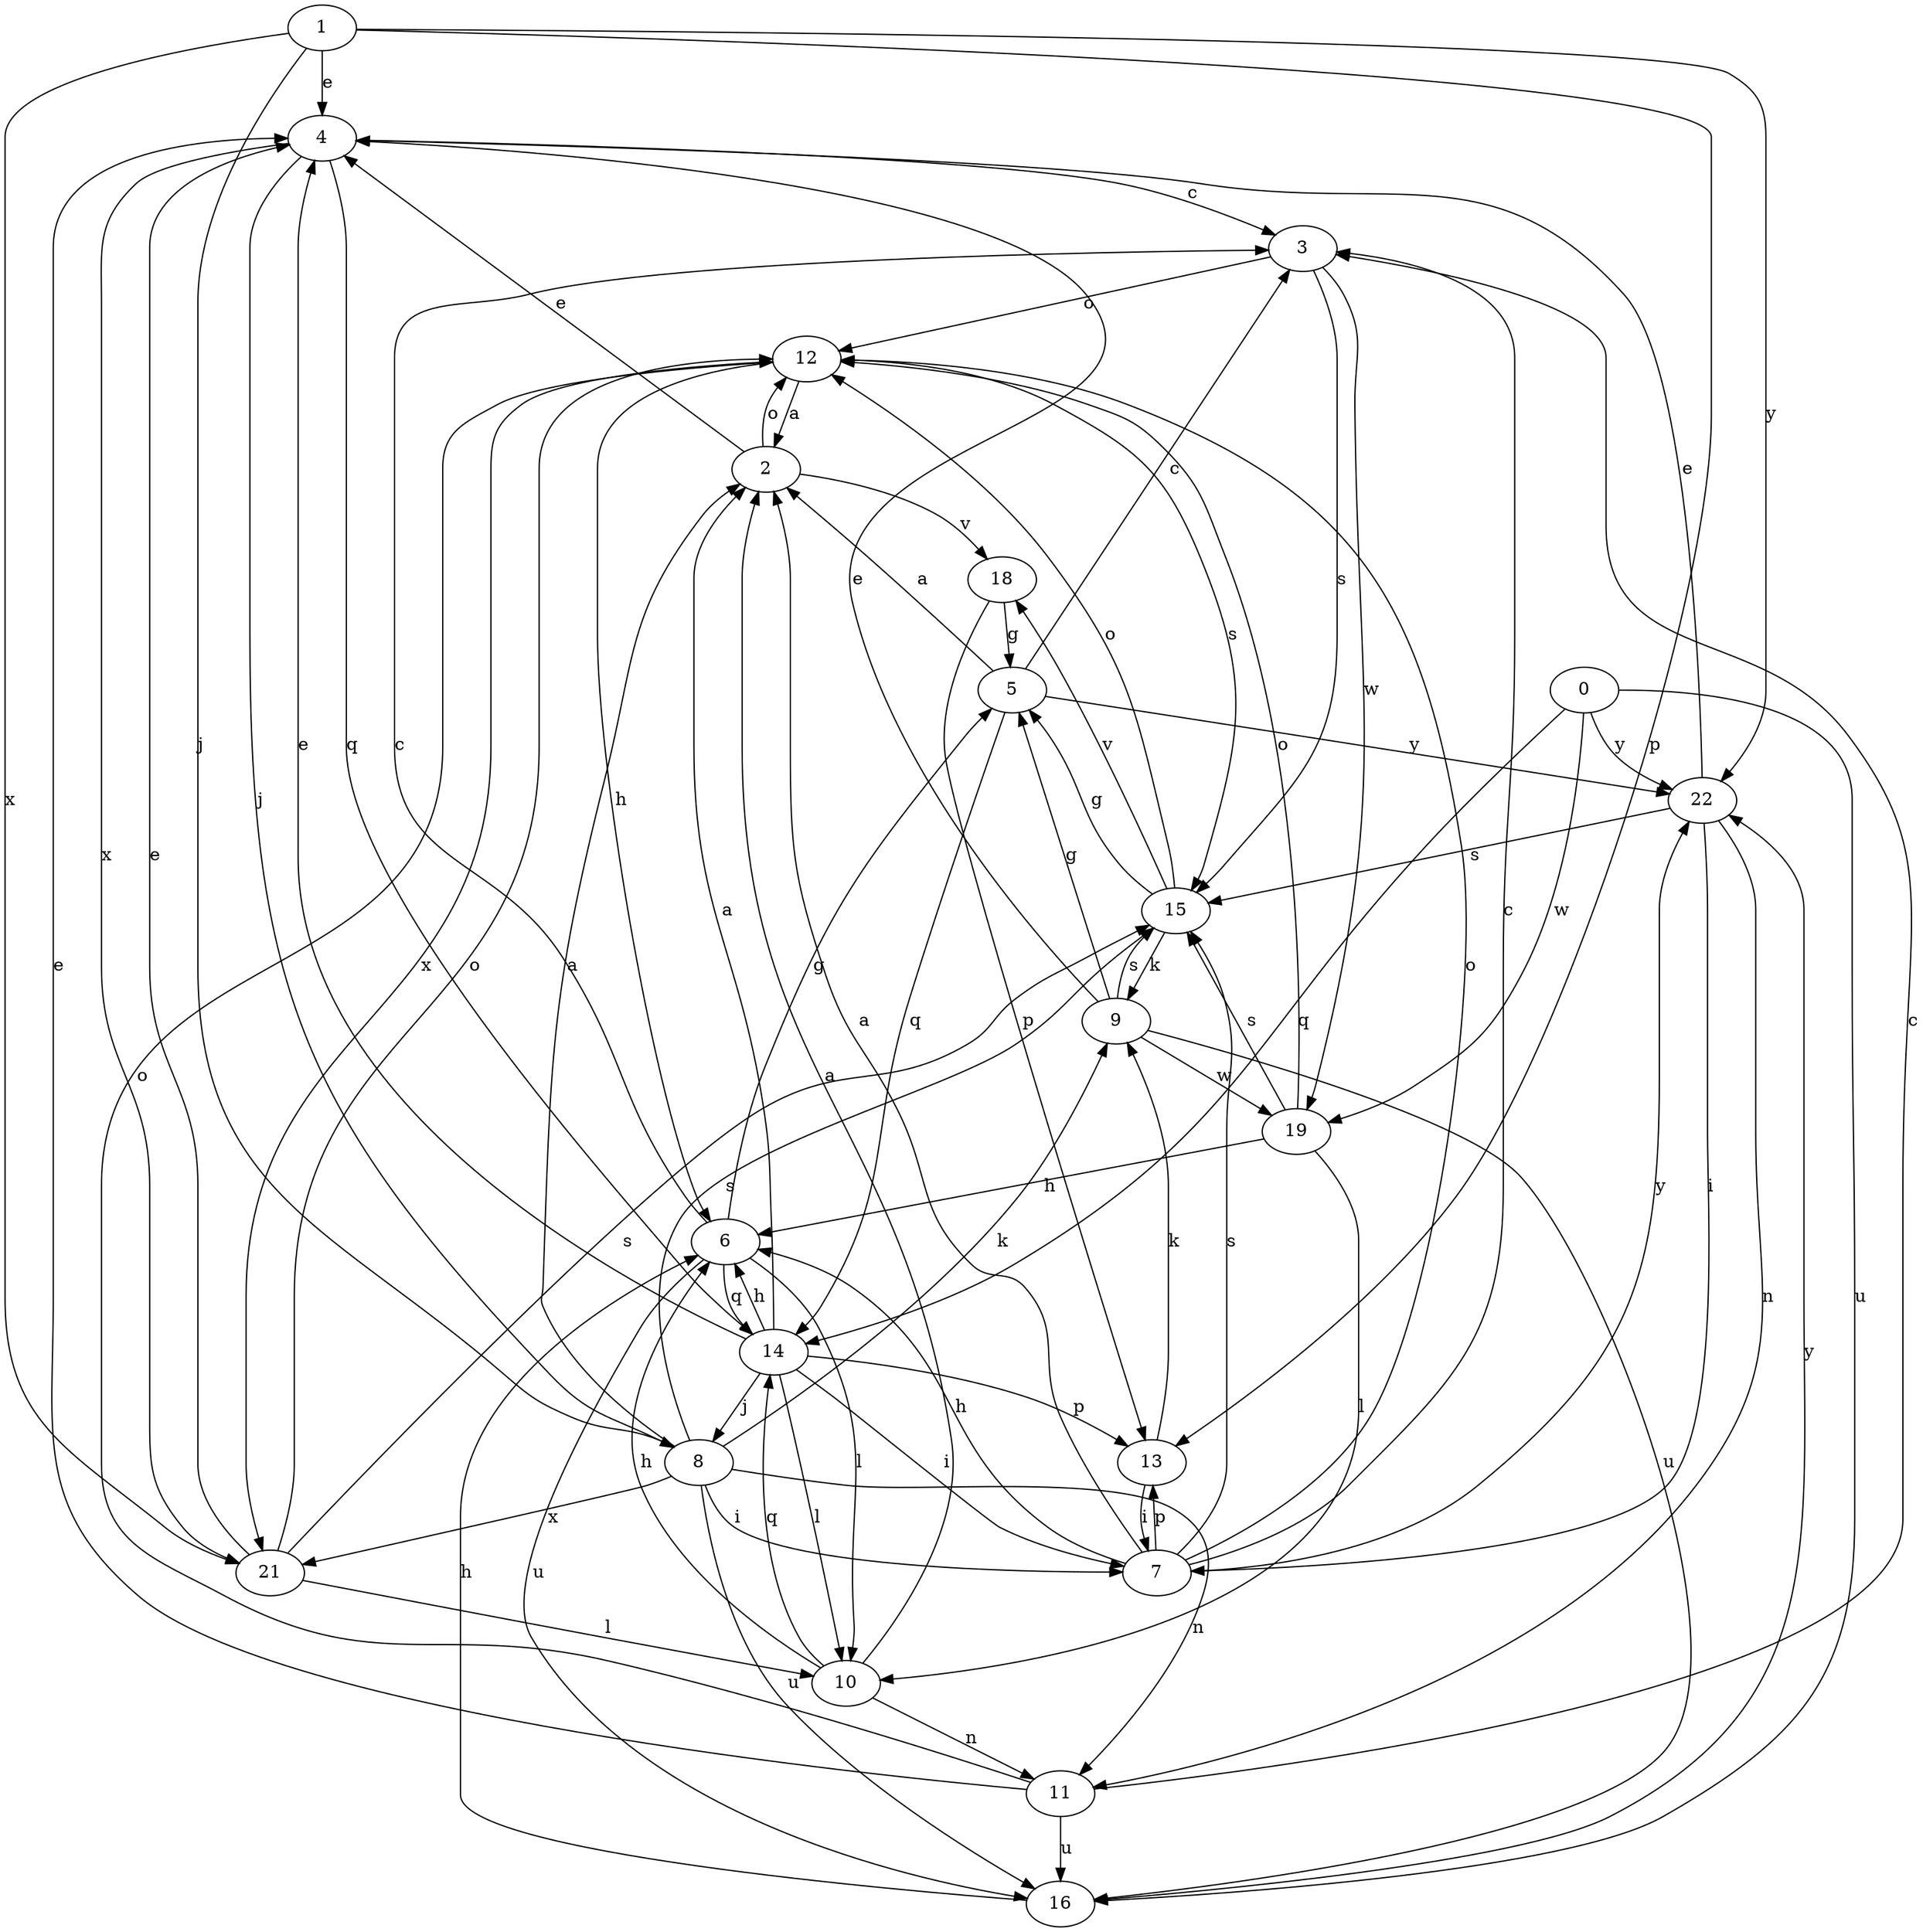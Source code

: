 strict digraph  {
1;
2;
3;
4;
5;
6;
7;
8;
9;
10;
0;
11;
12;
13;
14;
15;
16;
18;
19;
21;
22;
1 -> 4  [label=e];
1 -> 8  [label=j];
1 -> 13  [label=p];
1 -> 21  [label=x];
1 -> 22  [label=y];
2 -> 4  [label=e];
2 -> 12  [label=o];
2 -> 18  [label=v];
3 -> 12  [label=o];
3 -> 15  [label=s];
3 -> 19  [label=w];
4 -> 3  [label=c];
4 -> 8  [label=j];
4 -> 14  [label=q];
4 -> 21  [label=x];
5 -> 2  [label=a];
5 -> 3  [label=c];
5 -> 14  [label=q];
5 -> 22  [label=y];
6 -> 3  [label=c];
6 -> 5  [label=g];
6 -> 10  [label=l];
6 -> 14  [label=q];
6 -> 16  [label=u];
7 -> 2  [label=a];
7 -> 3  [label=c];
7 -> 6  [label=h];
7 -> 12  [label=o];
7 -> 13  [label=p];
7 -> 15  [label=s];
7 -> 22  [label=y];
8 -> 2  [label=a];
8 -> 7  [label=i];
8 -> 9  [label=k];
8 -> 11  [label=n];
8 -> 15  [label=s];
8 -> 16  [label=u];
8 -> 21  [label=x];
9 -> 4  [label=e];
9 -> 5  [label=g];
9 -> 15  [label=s];
9 -> 16  [label=u];
9 -> 19  [label=w];
10 -> 2  [label=a];
10 -> 6  [label=h];
10 -> 11  [label=n];
10 -> 14  [label=q];
0 -> 14  [label=q];
0 -> 16  [label=u];
0 -> 19  [label=w];
0 -> 22  [label=y];
11 -> 3  [label=c];
11 -> 4  [label=e];
11 -> 12  [label=o];
11 -> 16  [label=u];
12 -> 2  [label=a];
12 -> 6  [label=h];
12 -> 15  [label=s];
12 -> 21  [label=x];
13 -> 7  [label=i];
13 -> 9  [label=k];
14 -> 2  [label=a];
14 -> 4  [label=e];
14 -> 6  [label=h];
14 -> 7  [label=i];
14 -> 8  [label=j];
14 -> 10  [label=l];
14 -> 13  [label=p];
15 -> 5  [label=g];
15 -> 9  [label=k];
15 -> 12  [label=o];
15 -> 18  [label=v];
16 -> 6  [label=h];
16 -> 22  [label=y];
18 -> 5  [label=g];
18 -> 13  [label=p];
19 -> 6  [label=h];
19 -> 10  [label=l];
19 -> 12  [label=o];
19 -> 15  [label=s];
21 -> 4  [label=e];
21 -> 10  [label=l];
21 -> 12  [label=o];
21 -> 15  [label=s];
22 -> 4  [label=e];
22 -> 7  [label=i];
22 -> 11  [label=n];
22 -> 15  [label=s];
}

